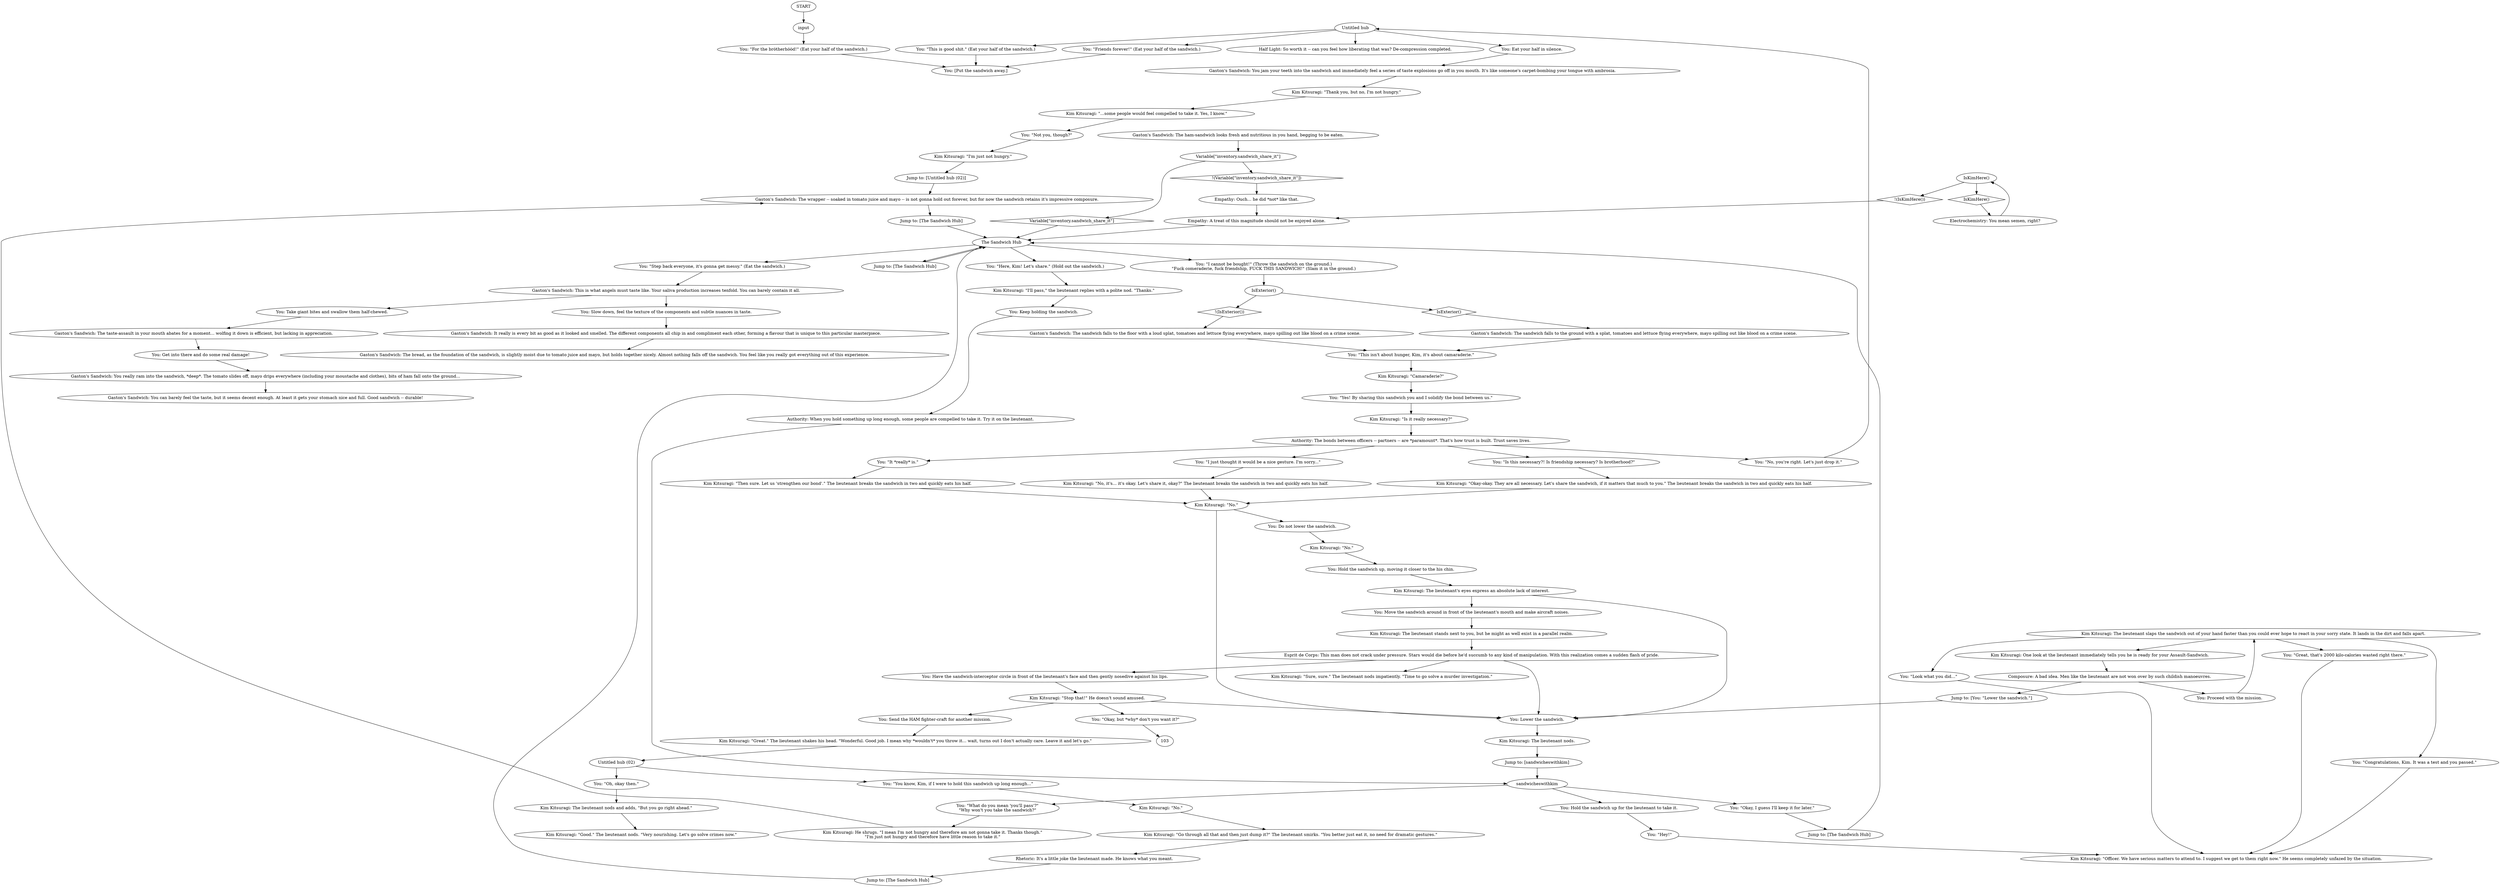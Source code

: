 # INVENTORY / GIANT HAM SANDWICH
# Eating Gaston's ham-sandwich.
# ==================================================
digraph G {
	  0 [label="START"];
	  1 [label="input"];
	  2 [label="You: \"Friends forever!\" (Eat your half of the sandwich.)"];
	  3 [label="Kim Kitsuragi: \"I'll pass,\" the lieutenant replies with a polite nod. \"Thanks.\""];
	  4 [label="Gaston's Sandwich: You really ram into the sandwich, *deep*. The tomato slides off, mayo drips everywhere (including your moustache and clothes), bits of ham fall onto the ground..."];
	  5 [label="You: \"Congratulations, Kim. It was a test and you passed.\""];
	  6 [label="You: \"What do you mean 'you'll pass'?\"\n\"Why won't you take the sandwich?\""];
	  7 [label="You: Proceed with the mission."];
	  8 [label="You: \"Yes! By sharing this sandwich you and I solidify the bond between us.\""];
	  9 [label="You: \"I just thought it would be a nice gesture. I'm sorry...\""];
	  10 [label="Esprit de Corps: This man does not crack under pressure. Stars would die before he'd succumb to any kind of manipulation. With this realization comes a sudden flash of pride."];
	  11 [label="Variable[\"inventory.sandwich_share_it\"]"];
	  12 [label="Variable[\"inventory.sandwich_share_it\"]", shape=diamond];
	  13 [label="!(Variable[\"inventory.sandwich_share_it\"])", shape=diamond];
	  14 [label="You: \"This is good shit.\" (Eat your half of the sandwich.)"];
	  15 [label="You: \"Look what you did...\""];
	  16 [label="You: \"Great, that's 2000 kilo-calories wasted right there.\""];
	  17 [label="Kim Kitsuragi: He shrugs. \"I mean I'm not hungry and therefore am not gonna take it. Thanks though.\"\n\"I'm just not hungry and therefore have little reason to take it.\"
"];
	  18 [label="Kim Kitsuragi: \"Stop that!\" He doesn't sound amused."];
	  19 [label="Kim Kitsuragi: \"No, it's... it's okay. Let's share it, okay?\" The lieutenant breaks the sandwich in two and quickly eats his half."];
	  20 [label="Gaston's Sandwich: The taste-assault in your mouth abates for a moment... wolfing it down is efficient, but lacking in appreciation."];
	  21 [label="Kim Kitsuragi: \"Camaraderie?\""];
	  22 [label="You: Get into there and do some real damage!"];
	  23 [label="You: Do not lower the sandwich."];
	  24 [label="Kim Kitsuragi: \"Okay-okay. They are all necessary. Let's share the sandwich, if it matters that much to you.\" The lieutenant breaks the sandwich in two and quickly eats his half."];
	  25 [label="You: \"Here, Kim! Let's share.\" (Hold out the sandwich.)"];
	  26 [label="You: Hold the sandwich up for the lieutenant to take it."];
	  27 [label="You: \"Is this necessary?! Is friendship necessary? Is brotherhood?\""];
	  28 [label="Gaston's Sandwich: You can barely feel the taste, but it seems decent enough. At least it gets your stomach nice and full. Good sandwich -- durable!"];
	  29 [label="You: Send the HAM fighter-craft for another mission."];
	  30 [label="Gaston's Sandwich: The sandwich falls to the ground with a splat, tomatoes and lettuce flying everywhere, mayo spilling out like blood on a crime scene."];
	  31 [label="Jump to: [Untitled hub (02)]"];
	  32 [label="Jump to: [sandwicheswithkim]"];
	  33 [label="Kim Kitsuragi: The lieutenant's eyes express an absolute lack of interest."];
	  34 [label="Kim Kitsuragi: \"Officer. We have serious matters to attend to. I suggest we get to them right now.\" He seems completely unfazed by the situation."];
	  35 [label="IsKimHere()"];
	  36 [label="IsKimHere()", shape=diamond];
	  37 [label="!(IsKimHere())", shape=diamond];
	  38 [label="IsExterior()"];
	  39 [label="IsExterior()", shape=diamond];
	  40 [label="!(IsExterior())", shape=diamond];
	  41 [label="Gaston's Sandwich: The bread, as the foundation of the sandwich, is slightly moist due to tomato juice and mayo, but holds together nicely. Almost nothing falls off the sandwich. You feel like you really got everything out of this experience."];
	  42 [label="Kim Kitsuragi: The lieutenant slaps the sandwich out of your hand faster than you could ever hope to react in your sorry state. It lands in the dirt and falls apart."];
	  43 [label="You: \"Okay, but *why* don't you want it?\""];
	  44 [label="You: \"Not you, though?\""];
	  45 [label="Jump to: [The Sandwich Hub]"];
	  46 [label="You: \"It *really* is.\""];
	  47 [label="Kim Kitsuragi: The lieutenant nods."];
	  48 [label="You: Lower the sandwich."];
	  49 [label="Gaston's Sandwich: It really is every bit as good as it looked and smelled. The different components all chip in and compliment each other, forming a flavour that is unique to this particular masterpiece."];
	  50 [label="sandwicheswithkim"];
	  51 [label="Kim Kitsuragi: The lieutenant stands next to you, but he might as well exist in a parallel realm."];
	  52 [label="Composure: A bad idea. Men like the lieutenant are not won over by such childish manoeuvres."];
	  53 [label="You: \"I cannot be bought!\" (Throw the sandwich on the ground.)\n\"Fuck comeraderie, fuck friendship, FUCK THIS SANDWICH!\" (Slam it in the ground.)"];
	  54 [label="Authority: The bonds between officers -- partners -- are *paramount*. That's how trust is built. Trust saves lives."];
	  55 [label="Kim Kitsuragi: The lieutenant nods and adds, \"But you go right ahead.\""];
	  56 [label="You: Take giant bites and swallow them half-chewed."];
	  57 [label="You: \"Okay, I guess I'll keep it for later.\""];
	  58 [label="Kim Kitsuragi: \"Then sure. Let us 'strengthen our bond'.\" The lieutenant breaks the sandwich in two and quickly eats his half."];
	  59 [label="Kim Kitsuragi: \"Is it really necessary?\""];
	  60 [label="Rhetoric: It's a little joke the lieutenant made. He knows what you meant."];
	  61 [label="Jump to: [You: \"Lower the sandwich.\"]"];
	  62 [label="You: \"Step back everyone, it's gonna get messy.\" (Eat the sandwich.)"];
	  63 [label="You: Have the sandwich-interceptor circle in front of the lieutenant's face and then gently nosedive against his lips."];
	  64 [label="You: Eat your half in silence."];
	  65 [label="You: Move the sandwich around in front of the lieutenant's mouth and make aircraft noises."];
	  66 [label="You: \"Oh, okay then.\""];
	  67 [label="You: \"No, you're right. Let's just drop it.\""];
	  68 [label="The Sandwich Hub"];
	  69 [label="You: Hold the sandwich up, moving it closer to the his chin."];
	  70 [label="Kim Kitsuragi: \"No.\""];
	  71 [label="Gaston's Sandwich: The sandwich falls to the floor with a loud splat, tomatoes and lettuce flying everywhere, mayo spilling out like blood on a crime scene."];
	  72 [label="You: Slow down, feel the texture of the components and subtle nuances in taste."];
	  73 [label="Gaston's Sandwich: The ham-sandwich looks fresh and nutritious in you hand, begging to be eaten."];
	  74 [label="You: \"For the brötherhööd!\" (Eat your half of the sandwich.)"];
	  75 [label="Half Light: So worth it -- can you feel how liberating that was? De-compression completed."];
	  76 [label="Empathy: A treat of this magnitude should not be enjoyed alone."];
	  77 [label="Empathy: Ouch... he did *not* like that."];
	  78 [label="Untitled hub (02)"];
	  79 [label="Gaston's Sandwich: The wrapper -- soaked in tomato juice and mayo -- is not gonna hold out forever, but for now the sandwich retains it's impressive composure."];
	  80 [label="Jump to: [The Sandwich Hub]"];
	  81 [label="Kim Kitsuragi: \"Good.\" The lieutenant nods. \"Very nourishing. Let's go solve crimes now.\""];
	  82 [label="Gaston's Sandwich: You jam your teeth into the sandwich and immediately feel a series of taste explosions go off in you mouth. It's like someone's carpet-bombing your tongue with ambrosia."];
	  83 [label="Gaston's Sandwich: This is what angels must taste like. Your saliva production increases tenfold. You can barely contain it all."];
	  84 [label="Kim Kitsuragi: \"Thank you, but no, I'm not hungry.\""];
	  85 [label="You: \"Hey!\""];
	  86 [label="Kim Kitsuragi: One look at the lieutenant immediately tells you he is ready for your Assault-Sandwich."];
	  87 [label="Kim Kitsuragi: \"Great.\" The lieutenant shakes his head. \"Wonderful. Good job. I mean why *wouldn't* you throw it... wait, turns out I don't actually care. Leave it and let's go.\""];
	  88 [label="Electrochemistry: You mean semen, right?"];
	  89 [label="You: \"This isn't about hunger, Kim, it's about camaraderie.\""];
	  90 [label="You: \"You know, Kim, if I were to hold this sandwich up long enough...\""];
	  91 [label="Kim Kitsuragi: \"Sure, sure.\" The lieutenant nods impatiently. \"Time to go solve a murder investigation.\""];
	  92 [label="You: [Put the sandwich away.]"];
	  93 [label="Jump to: [The Sandwich Hub]"];
	  94 [label="Jump to: [The Sandwich Hub]"];
	  95 [label="Kim Kitsuragi: \"Go through all that and then just dump it?\" The lieutenant smirks. \"You better just eat it, no need for dramatic gestures.\""];
	  96 [label="Untitled hub"];
	  97 [label="Kim Kitsuragi: \"No.\""];
	  98 [label="Authority: When you hold something up long enough, some people are compelled to take it. Try it on the lieutenant."];
	  99 [label="You: Keep holding the sandwich."];
	  100 [label="Kim Kitsuragi: \"...some people would feel compelled to take it. Yes, I know.\""];
	  101 [label="Kim Kitsuragi: \"No.\""];
	  102 [label="Kim Kitsuragi: \"I'm just not hungry.\""];
	  0 -> 1
	  1 -> 74
	  2 -> 92
	  3 -> 99
	  4 -> 28
	  5 -> 34
	  6 -> 17
	  7 -> 42
	  8 -> 59
	  9 -> 19
	  10 -> 48
	  10 -> 91
	  10 -> 63
	  11 -> 12
	  11 -> 13
	  12 -> 68
	  13 -> 77
	  14 -> 92
	  15 -> 34
	  16 -> 34
	  17 -> 79
	  18 -> 48
	  18 -> 43
	  18 -> 29
	  19 -> 97
	  20 -> 22
	  21 -> 8
	  22 -> 4
	  23 -> 70
	  24 -> 97
	  25 -> 3
	  26 -> 85
	  27 -> 24
	  29 -> 87
	  30 -> 89
	  31 -> 79
	  32 -> 50
	  33 -> 48
	  33 -> 65
	  35 -> 36
	  35 -> 37
	  36 -> 88
	  37 -> 76
	  38 -> 40
	  38 -> 39
	  39 -> 30
	  40 -> 71
	  42 -> 16
	  42 -> 5
	  42 -> 86
	  42 -> 15
	  43 -> 103
	  44 -> 102
	  45 -> 68
	  46 -> 58
	  47 -> 32
	  48 -> 47
	  49 -> 41
	  50 -> 57
	  50 -> 26
	  50 -> 6
	  51 -> 10
	  52 -> 61
	  52 -> 7
	  53 -> 38
	  54 -> 9
	  54 -> 67
	  54 -> 27
	  54 -> 46
	  55 -> 81
	  56 -> 20
	  57 -> 80
	  58 -> 97
	  59 -> 54
	  60 -> 45
	  61 -> 48
	  62 -> 83
	  63 -> 18
	  64 -> 82
	  65 -> 51
	  66 -> 55
	  67 -> 96
	  68 -> 25
	  68 -> 93
	  68 -> 53
	  68 -> 62
	  69 -> 33
	  70 -> 69
	  71 -> 89
	  72 -> 49
	  73 -> 11
	  74 -> 92
	  76 -> 68
	  77 -> 76
	  78 -> 90
	  78 -> 66
	  79 -> 94
	  80 -> 68
	  82 -> 84
	  83 -> 72
	  83 -> 56
	  84 -> 100
	  85 -> 34
	  86 -> 52
	  87 -> 78
	  88 -> 35
	  89 -> 21
	  90 -> 101
	  93 -> 68
	  94 -> 68
	  95 -> 60
	  96 -> 64
	  96 -> 2
	  96 -> 75
	  96 -> 14
	  97 -> 48
	  97 -> 23
	  98 -> 50
	  99 -> 98
	  100 -> 44
	  101 -> 95
	  102 -> 31
}


